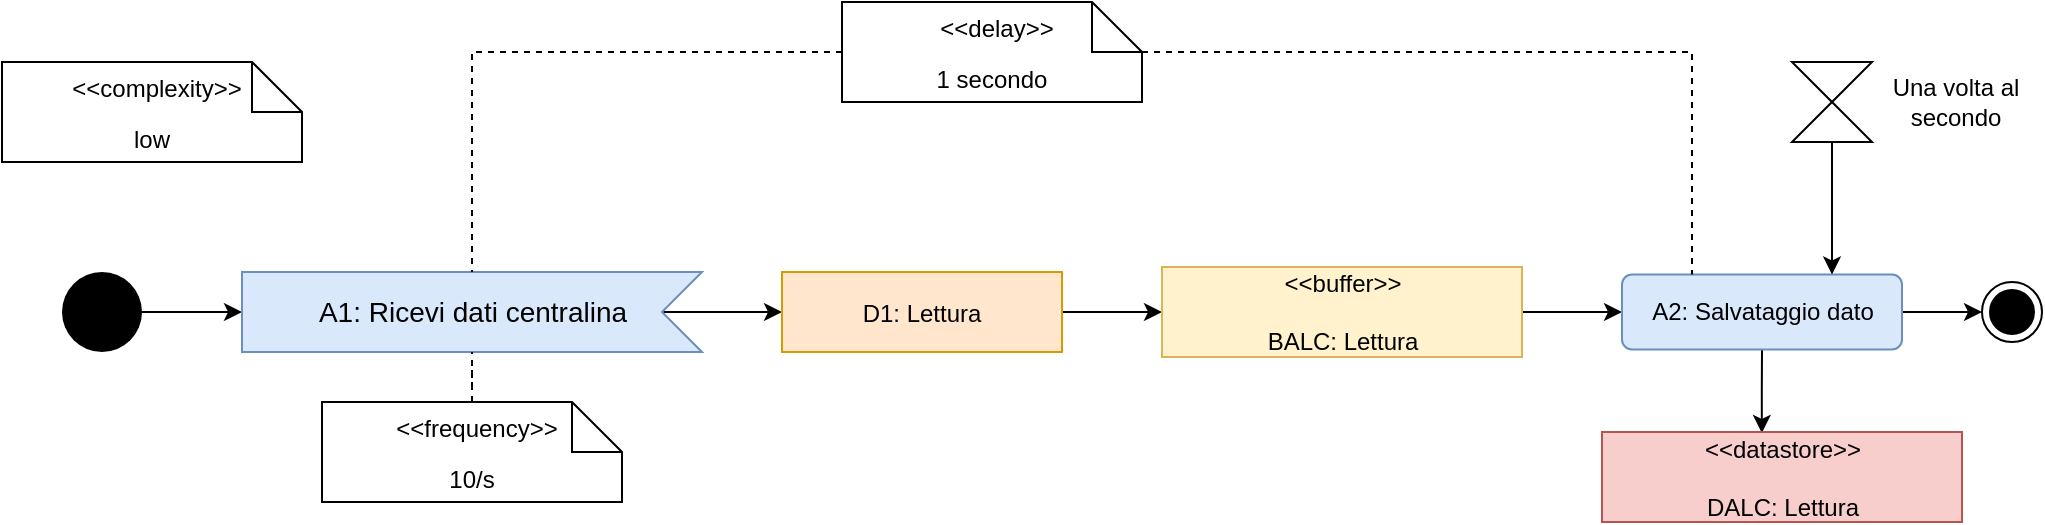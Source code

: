 <mxfile version="20.3.0" type="device"><diagram id="zl5OIZ7lT0VmOVpjM8J2" name="Pagina-1"><mxGraphModel dx="1643" dy="1081" grid="1" gridSize="10" guides="1" tooltips="1" connect="1" arrows="1" fold="1" page="1" pageScale="1" pageWidth="1169" pageHeight="827" math="0" shadow="0"><root><mxCell id="0"/><mxCell id="1" parent="0"/><mxCell id="h0NWT6KWbKJVm4hrvMYL-1" style="edgeStyle=orthogonalEdgeStyle;rounded=0;orthogonalLoop=1;jettySize=auto;html=1;entryX=1;entryY=0.5;entryDx=0;entryDy=0;entryPerimeter=0;" edge="1" parent="1" source="h0NWT6KWbKJVm4hrvMYL-2" target="h0NWT6KWbKJVm4hrvMYL-4"><mxGeometry relative="1" as="geometry"/></mxCell><mxCell id="h0NWT6KWbKJVm4hrvMYL-2" value="" style="ellipse;fillColor=#000000;strokeColor=none;" vertex="1" parent="1"><mxGeometry x="80" y="185" width="40" height="40" as="geometry"/></mxCell><mxCell id="h0NWT6KWbKJVm4hrvMYL-3" style="edgeStyle=orthogonalEdgeStyle;rounded=0;orthogonalLoop=1;jettySize=auto;html=1;entryX=0;entryY=0.5;entryDx=0;entryDy=0;exitX=0;exitY=0;exitDx=20;exitDy=20;exitPerimeter=0;" edge="1" parent="1" source="h0NWT6KWbKJVm4hrvMYL-4" target="h0NWT6KWbKJVm4hrvMYL-8"><mxGeometry relative="1" as="geometry"/></mxCell><mxCell id="h0NWT6KWbKJVm4hrvMYL-4" value="A1: Ricevi dati centralina" style="html=1;shape=mxgraph.infographic.ribbonSimple;notch1=20;notch2=0;align=center;verticalAlign=middle;fontSize=14;fontStyle=0;flipH=1;fillColor=#dae8fc;strokeColor=#6c8ebf;" vertex="1" parent="1"><mxGeometry x="170" y="185" width="230" height="40" as="geometry"/></mxCell><mxCell id="h0NWT6KWbKJVm4hrvMYL-5" value="low" style="shape=note2;boundedLbl=1;whiteSpace=wrap;html=1;size=25;verticalAlign=top;align=center;" vertex="1" parent="1"><mxGeometry x="50" y="80" width="150" height="50" as="geometry"/></mxCell><mxCell id="h0NWT6KWbKJVm4hrvMYL-6" value="&lt;&lt;complexity&gt;&gt;" style="resizeWidth=1;part=1;strokeColor=none;fillColor=none;align=center;spacingLeft=5;" vertex="1" parent="h0NWT6KWbKJVm4hrvMYL-5"><mxGeometry width="150" height="25" relative="1" as="geometry"/></mxCell><mxCell id="h0NWT6KWbKJVm4hrvMYL-7" style="edgeStyle=orthogonalEdgeStyle;rounded=0;orthogonalLoop=1;jettySize=auto;html=1;entryX=0;entryY=0.5;entryDx=0;entryDy=0;" edge="1" parent="1" source="h0NWT6KWbKJVm4hrvMYL-8" target="h0NWT6KWbKJVm4hrvMYL-10"><mxGeometry relative="1" as="geometry"><mxPoint x="660" y="205" as="targetPoint"/></mxGeometry></mxCell><mxCell id="h0NWT6KWbKJVm4hrvMYL-8" value="D1: Lettura" style="text;align=center;verticalAlign=middle;dashed=0;fillColor=#ffe6cc;strokeColor=#d79b00;" vertex="1" parent="1"><mxGeometry x="440" y="185" width="140" height="40" as="geometry"/></mxCell><mxCell id="h0NWT6KWbKJVm4hrvMYL-9" value="" style="edgeStyle=orthogonalEdgeStyle;rounded=0;orthogonalLoop=1;jettySize=auto;html=1;" edge="1" parent="1" source="h0NWT6KWbKJVm4hrvMYL-10" target="h0NWT6KWbKJVm4hrvMYL-13"><mxGeometry relative="1" as="geometry"/></mxCell><mxCell id="h0NWT6KWbKJVm4hrvMYL-10" value="&amp;lt;&amp;lt;buffer&amp;gt;&amp;gt;&lt;br&gt;&lt;br&gt;BALC: Lettura" style="text;html=1;align=center;verticalAlign=middle;dashed=0;fillColor=#fff2cc;strokeColor=#d6b656;" vertex="1" parent="1"><mxGeometry x="630" y="182.5" width="180" height="45" as="geometry"/></mxCell><mxCell id="h0NWT6KWbKJVm4hrvMYL-11" style="edgeStyle=orthogonalEdgeStyle;rounded=0;orthogonalLoop=1;jettySize=auto;html=1;entryX=0;entryY=0.5;entryDx=0;entryDy=0;" edge="1" parent="1" source="h0NWT6KWbKJVm4hrvMYL-13" target="h0NWT6KWbKJVm4hrvMYL-14"><mxGeometry relative="1" as="geometry"/></mxCell><mxCell id="h0NWT6KWbKJVm4hrvMYL-12" style="edgeStyle=orthogonalEdgeStyle;rounded=0;orthogonalLoop=1;jettySize=auto;html=1;endArrow=none;endFill=0;startArrow=classic;startFill=1;exitX=0.444;exitY=0.011;exitDx=0;exitDy=0;exitPerimeter=0;" edge="1" parent="1" source="h0NWT6KWbKJVm4hrvMYL-27" target="h0NWT6KWbKJVm4hrvMYL-13"><mxGeometry relative="1" as="geometry"/></mxCell><mxCell id="h0NWT6KWbKJVm4hrvMYL-13" value="A2: Salvataggio dato" style="html=1;align=center;verticalAlign=middle;rounded=1;absoluteArcSize=1;arcSize=10;dashed=0;fillColor=#dae8fc;strokeColor=#6c8ebf;" vertex="1" parent="1"><mxGeometry x="860" y="186.25" width="140" height="37.5" as="geometry"/></mxCell><mxCell id="h0NWT6KWbKJVm4hrvMYL-14" value="" style="ellipse;html=1;shape=endState;fillColor=strokeColor;" vertex="1" parent="1"><mxGeometry x="1040" y="190" width="30" height="30" as="geometry"/></mxCell><mxCell id="h0NWT6KWbKJVm4hrvMYL-15" value="" style="edgeStyle=orthogonalEdgeStyle;rounded=0;orthogonalLoop=1;jettySize=auto;html=1;startArrow=none;startFill=0;endArrow=none;endFill=0;dashed=1;" edge="1" parent="1" source="h0NWT6KWbKJVm4hrvMYL-16" target="h0NWT6KWbKJVm4hrvMYL-4"><mxGeometry relative="1" as="geometry"/></mxCell><mxCell id="h0NWT6KWbKJVm4hrvMYL-16" value="10/s" style="shape=note2;boundedLbl=1;whiteSpace=wrap;html=1;size=25;verticalAlign=top;align=center;" vertex="1" parent="1"><mxGeometry x="210" y="250" width="150" height="50" as="geometry"/></mxCell><mxCell id="h0NWT6KWbKJVm4hrvMYL-17" value="&lt;&lt;frequency&gt;&gt;" style="resizeWidth=1;part=1;strokeColor=none;fillColor=none;align=center;spacingLeft=5;" vertex="1" parent="h0NWT6KWbKJVm4hrvMYL-16"><mxGeometry width="150" height="25" relative="1" as="geometry"/></mxCell><mxCell id="h0NWT6KWbKJVm4hrvMYL-19" style="edgeStyle=orthogonalEdgeStyle;rounded=0;orthogonalLoop=1;jettySize=auto;html=1;entryX=0.75;entryY=0;entryDx=0;entryDy=0;" edge="1" parent="1" source="h0NWT6KWbKJVm4hrvMYL-20" target="h0NWT6KWbKJVm4hrvMYL-13"><mxGeometry relative="1" as="geometry"/></mxCell><mxCell id="h0NWT6KWbKJVm4hrvMYL-20" value="" style="shape=collate;whiteSpace=wrap;html=1;" vertex="1" parent="1"><mxGeometry x="945" y="80" width="40" height="40" as="geometry"/></mxCell><mxCell id="h0NWT6KWbKJVm4hrvMYL-21" value="Una volta al secondo" style="text;html=1;strokeColor=none;fillColor=none;align=center;verticalAlign=middle;whiteSpace=wrap;rounded=0;" vertex="1" parent="1"><mxGeometry x="984" y="85" width="86" height="30" as="geometry"/></mxCell><mxCell id="h0NWT6KWbKJVm4hrvMYL-22" style="edgeStyle=orthogonalEdgeStyle;rounded=0;orthogonalLoop=1;jettySize=auto;html=1;entryX=0.25;entryY=0;entryDx=0;entryDy=0;dashed=1;endArrow=none;endFill=0;" edge="1" parent="1" source="h0NWT6KWbKJVm4hrvMYL-24" target="h0NWT6KWbKJVm4hrvMYL-13"><mxGeometry relative="1" as="geometry"/></mxCell><mxCell id="h0NWT6KWbKJVm4hrvMYL-23" style="edgeStyle=orthogonalEdgeStyle;rounded=0;orthogonalLoop=1;jettySize=auto;html=1;dashed=1;endArrow=none;endFill=0;" edge="1" parent="1" source="h0NWT6KWbKJVm4hrvMYL-24" target="h0NWT6KWbKJVm4hrvMYL-4"><mxGeometry relative="1" as="geometry"/></mxCell><mxCell id="h0NWT6KWbKJVm4hrvMYL-24" value="1 secondo" style="shape=note2;boundedLbl=1;whiteSpace=wrap;html=1;size=25;verticalAlign=top;align=center;" vertex="1" parent="1"><mxGeometry x="470" y="50" width="150" height="50" as="geometry"/></mxCell><mxCell id="h0NWT6KWbKJVm4hrvMYL-25" value="&lt;&lt;delay&gt;&gt;" style="resizeWidth=1;part=1;strokeColor=none;fillColor=none;align=center;spacingLeft=5;" vertex="1" parent="h0NWT6KWbKJVm4hrvMYL-24"><mxGeometry width="150" height="25" relative="1" as="geometry"/></mxCell><mxCell id="h0NWT6KWbKJVm4hrvMYL-26" style="edgeStyle=orthogonalEdgeStyle;rounded=0;orthogonalLoop=1;jettySize=auto;html=1;exitX=0.5;exitY=1;exitDx=0;exitDy=0;dashed=1;endArrow=none;endFill=0;" edge="1" parent="h0NWT6KWbKJVm4hrvMYL-24" source="h0NWT6KWbKJVm4hrvMYL-25" target="h0NWT6KWbKJVm4hrvMYL-25"><mxGeometry relative="1" as="geometry"/></mxCell><mxCell id="h0NWT6KWbKJVm4hrvMYL-27" value="&amp;lt;&amp;lt;datastore&amp;gt;&amp;gt;&lt;br&gt;&lt;br&gt;DALC: Lettura" style="text;html=1;align=center;verticalAlign=middle;dashed=0;fillColor=#f8cecc;strokeColor=#b85450;" vertex="1" parent="1"><mxGeometry x="850" y="265" width="180" height="45" as="geometry"/></mxCell></root></mxGraphModel></diagram></mxfile>